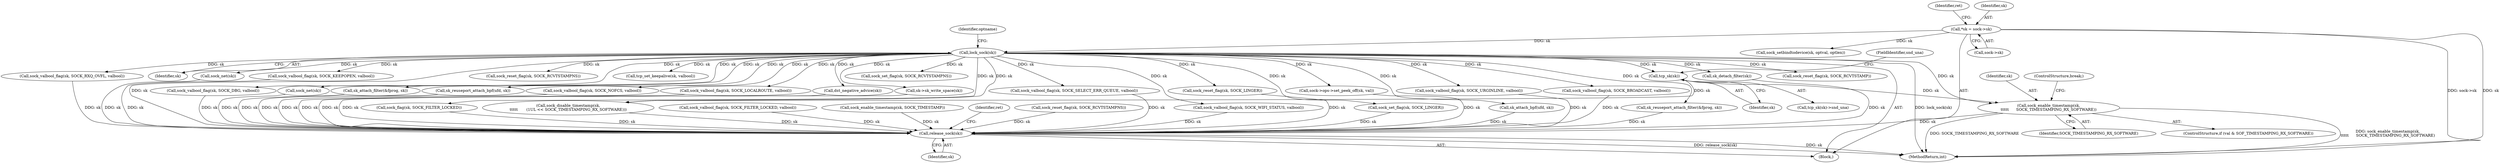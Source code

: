 digraph "0_linux_b98b0bc8c431e3ceb4b26b0dfc8db509518fb290@pointer" {
"1000548" [label="(Call,sock_enable_timestamp(sk,\n\t\t\t\t\t      SOCK_TIMESTAMPING_RX_SOFTWARE))"];
"1000159" [label="(Call,lock_sock(sk))"];
"1000115" [label="(Call,*sk = sock->sk)"];
"1000529" [label="(Call,tcp_sk(sk))"];
"1000886" [label="(Call,release_sock(sk))"];
"1000465" [label="(Call,sock_reset_flag(sk, SOCK_RCVTSTAMP))"];
"1000731" [label="(Call,sock_valbool_flag(sk, SOCK_FILTER_LOCKED, valbool))"];
"1000214" [label="(Call,sock_valbool_flag(sk, SOCK_BROADCAST, valbool))"];
"1000176" [label="(Call,sock_valbool_flag(sk, SOCK_DBG, valbool))"];
"1000460" [label="(Call,sock_enable_timestamp(sk, SOCK_TIMESTAMP))"];
"1000160" [label="(Identifier,sk)"];
"1000162" [label="(Identifier,optname)"];
"1000339" [label="(Call,sock_net(sk))"];
"1000616" [label="(Call,sk_attach_filter(&fprog, sk))"];
"1000708" [label="(Call,sk_reuseport_attach_bpf(ufd, sk))"];
"1000450" [label="(Call,sock_reset_flag(sk, SOCK_RCVTSTAMPNS))"];
"1000804" [label="(Call,sock_valbool_flag(sk, SOCK_NOFCS, valbool))"];
"1000306" [label="(Call,tcp_set_keepalive(sk, valbool))"];
"1000208" [label="(Call,sock_valbool_flag(sk, SOCK_LOCALROUTE, valbool))"];
"1000550" [label="(Identifier,SOCK_TIMESTAMPING_RX_SOFTWARE)"];
"1000877" [label="(Call,dst_negative_advice(sk))"];
"1000810" [label="(Call,sock_valbool_flag(sk, SOCK_SELECT_ERR_QUEUE, valbool))"];
"1000552" [label="(Call,sock_disable_timestamp(sk,\n\t\t\t\t\t       (1UL << SOCK_TIMESTAMPING_RX_SOFTWARE)))"];
"1000780" [label="(Call,sock_valbool_flag(sk, SOCK_WIFI_STATUS, valbool))"];
"1000548" [label="(Call,sock_enable_timestamp(sk,\n\t\t\t\t\t      SOCK_TIMESTAMPING_RX_SOFTWARE))"];
"1000529" [label="(Call,tcp_sk(sk))"];
"1000125" [label="(Identifier,ret)"];
"1000544" [label="(ControlStructure,if (val & SOF_TIMESTAMPING_RX_SOFTWARE))"];
"1000242" [label="(Call,sk->sk_write_space(sk))"];
"1000159" [label="(Call,lock_sock(sk))"];
"1000557" [label="(ControlStructure,break;)"];
"1000528" [label="(Call,tcp_sk(sk)->snd_una)"];
"1000531" [label="(FieldIdentifier,snd_una)"];
"1000115" [label="(Call,*sk = sock->sk)"];
"1000721" [label="(Call,sock_flag(sk, SOCK_FILTER_LOCKED))"];
"1000889" [label="(Identifier,ret)"];
"1000132" [label="(Call,sock_setbindtodevice(sk, optval, optlen))"];
"1000454" [label="(Call,sock_set_flag(sk, SOCK_RCVTSTAMPNS))"];
"1000384" [label="(Call,sock_reset_flag(sk, SOCK_LINGER))"];
"1000416" [label="(Call,sock_set_flag(sk, SOCK_LINGER))"];
"1000468" [label="(Call,sock_reset_flag(sk, SOCK_RCVTSTAMPNS))"];
"1000794" [label="(Call,sock->ops->set_peek_off(sk, val))"];
"1000549" [label="(Identifier,sk)"];
"1000647" [label="(Call,sk_attach_bpf(ufd, sk))"];
"1000116" [label="(Identifier,sk)"];
"1000113" [label="(Block,)"];
"1000315" [label="(Call,sock_valbool_flag(sk, SOCK_URGINLINE, valbool))"];
"1000890" [label="(MethodReturn,int)"];
"1000530" [label="(Identifier,sk)"];
"1000677" [label="(Call,sk_reuseport_attach_filter(&fprog, sk))"];
"1000887" [label="(Identifier,sk)"];
"1000715" [label="(Call,sk_detach_filter(sk))"];
"1000774" [label="(Call,sock_valbool_flag(sk, SOCK_RXQ_OVFL, valbool))"];
"1000886" [label="(Call,release_sock(sk))"];
"1000117" [label="(Call,sock->sk)"];
"1000758" [label="(Call,sock_net(sk))"];
"1000309" [label="(Call,sock_valbool_flag(sk, SOCK_KEEPOPEN, valbool))"];
"1000548" -> "1000544"  [label="AST: "];
"1000548" -> "1000550"  [label="CFG: "];
"1000549" -> "1000548"  [label="AST: "];
"1000550" -> "1000548"  [label="AST: "];
"1000557" -> "1000548"  [label="CFG: "];
"1000548" -> "1000890"  [label="DDG: SOCK_TIMESTAMPING_RX_SOFTWARE"];
"1000548" -> "1000890"  [label="DDG: sock_enable_timestamp(sk,\n\t\t\t\t\t      SOCK_TIMESTAMPING_RX_SOFTWARE)"];
"1000159" -> "1000548"  [label="DDG: sk"];
"1000529" -> "1000548"  [label="DDG: sk"];
"1000548" -> "1000886"  [label="DDG: sk"];
"1000159" -> "1000113"  [label="AST: "];
"1000159" -> "1000160"  [label="CFG: "];
"1000160" -> "1000159"  [label="AST: "];
"1000162" -> "1000159"  [label="CFG: "];
"1000159" -> "1000890"  [label="DDG: lock_sock(sk)"];
"1000115" -> "1000159"  [label="DDG: sk"];
"1000159" -> "1000176"  [label="DDG: sk"];
"1000159" -> "1000208"  [label="DDG: sk"];
"1000159" -> "1000214"  [label="DDG: sk"];
"1000159" -> "1000242"  [label="DDG: sk"];
"1000159" -> "1000306"  [label="DDG: sk"];
"1000159" -> "1000309"  [label="DDG: sk"];
"1000159" -> "1000315"  [label="DDG: sk"];
"1000159" -> "1000339"  [label="DDG: sk"];
"1000159" -> "1000384"  [label="DDG: sk"];
"1000159" -> "1000416"  [label="DDG: sk"];
"1000159" -> "1000450"  [label="DDG: sk"];
"1000159" -> "1000454"  [label="DDG: sk"];
"1000159" -> "1000465"  [label="DDG: sk"];
"1000159" -> "1000529"  [label="DDG: sk"];
"1000159" -> "1000552"  [label="DDG: sk"];
"1000159" -> "1000616"  [label="DDG: sk"];
"1000159" -> "1000647"  [label="DDG: sk"];
"1000159" -> "1000677"  [label="DDG: sk"];
"1000159" -> "1000708"  [label="DDG: sk"];
"1000159" -> "1000715"  [label="DDG: sk"];
"1000159" -> "1000721"  [label="DDG: sk"];
"1000159" -> "1000758"  [label="DDG: sk"];
"1000159" -> "1000774"  [label="DDG: sk"];
"1000159" -> "1000780"  [label="DDG: sk"];
"1000159" -> "1000794"  [label="DDG: sk"];
"1000159" -> "1000804"  [label="DDG: sk"];
"1000159" -> "1000810"  [label="DDG: sk"];
"1000159" -> "1000877"  [label="DDG: sk"];
"1000159" -> "1000886"  [label="DDG: sk"];
"1000115" -> "1000113"  [label="AST: "];
"1000115" -> "1000117"  [label="CFG: "];
"1000116" -> "1000115"  [label="AST: "];
"1000117" -> "1000115"  [label="AST: "];
"1000125" -> "1000115"  [label="CFG: "];
"1000115" -> "1000890"  [label="DDG: sock->sk"];
"1000115" -> "1000890"  [label="DDG: sk"];
"1000115" -> "1000132"  [label="DDG: sk"];
"1000529" -> "1000528"  [label="AST: "];
"1000529" -> "1000530"  [label="CFG: "];
"1000530" -> "1000529"  [label="AST: "];
"1000531" -> "1000529"  [label="CFG: "];
"1000529" -> "1000552"  [label="DDG: sk"];
"1000886" -> "1000113"  [label="AST: "];
"1000886" -> "1000887"  [label="CFG: "];
"1000887" -> "1000886"  [label="AST: "];
"1000889" -> "1000886"  [label="CFG: "];
"1000886" -> "1000890"  [label="DDG: release_sock(sk)"];
"1000886" -> "1000890"  [label="DDG: sk"];
"1000877" -> "1000886"  [label="DDG: sk"];
"1000208" -> "1000886"  [label="DDG: sk"];
"1000780" -> "1000886"  [label="DDG: sk"];
"1000677" -> "1000886"  [label="DDG: sk"];
"1000315" -> "1000886"  [label="DDG: sk"];
"1000794" -> "1000886"  [label="DDG: sk"];
"1000758" -> "1000886"  [label="DDG: sk"];
"1000721" -> "1000886"  [label="DDG: sk"];
"1000731" -> "1000886"  [label="DDG: sk"];
"1000309" -> "1000886"  [label="DDG: sk"];
"1000804" -> "1000886"  [label="DDG: sk"];
"1000460" -> "1000886"  [label="DDG: sk"];
"1000552" -> "1000886"  [label="DDG: sk"];
"1000715" -> "1000886"  [label="DDG: sk"];
"1000708" -> "1000886"  [label="DDG: sk"];
"1000468" -> "1000886"  [label="DDG: sk"];
"1000810" -> "1000886"  [label="DDG: sk"];
"1000647" -> "1000886"  [label="DDG: sk"];
"1000339" -> "1000886"  [label="DDG: sk"];
"1000616" -> "1000886"  [label="DDG: sk"];
"1000416" -> "1000886"  [label="DDG: sk"];
"1000214" -> "1000886"  [label="DDG: sk"];
"1000176" -> "1000886"  [label="DDG: sk"];
"1000774" -> "1000886"  [label="DDG: sk"];
"1000242" -> "1000886"  [label="DDG: sk"];
"1000384" -> "1000886"  [label="DDG: sk"];
}
